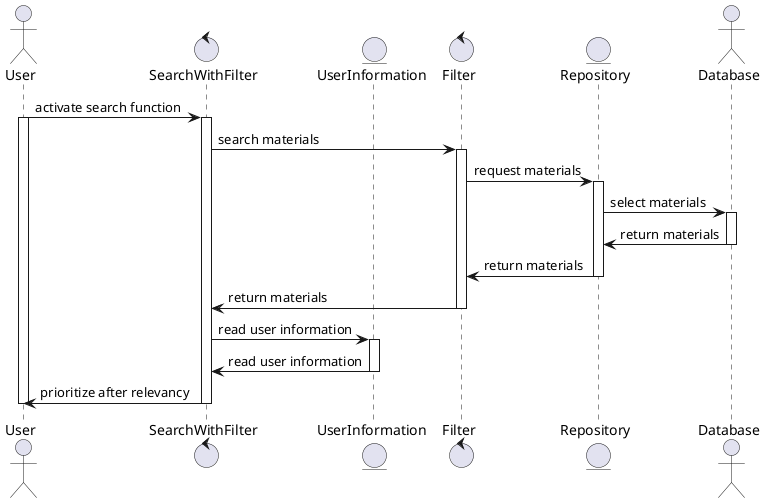 @startuml

actor User as user
control SearchWithFilter as search
entity UserInformation as userInformation
control Filter as filter
entity Repository as repository
actor Database as database

user -> search : activate search function
activate user
activate search

search -> filter : search materials
activate filter

filter -> repository : request materials
activate repository

repository -> database : select materials
activate database
database -> repository : return materials
deactivate database

repository -> filter : return materials
deactivate repository
filter -> search : return materials
deactivate filter

search -> userInformation : read user information
activate userInformation
userInformation -> search : read user information
deactivate userInformation

search -> user : prioritize after relevancy
deactivate search
deactivate user

@enduml
